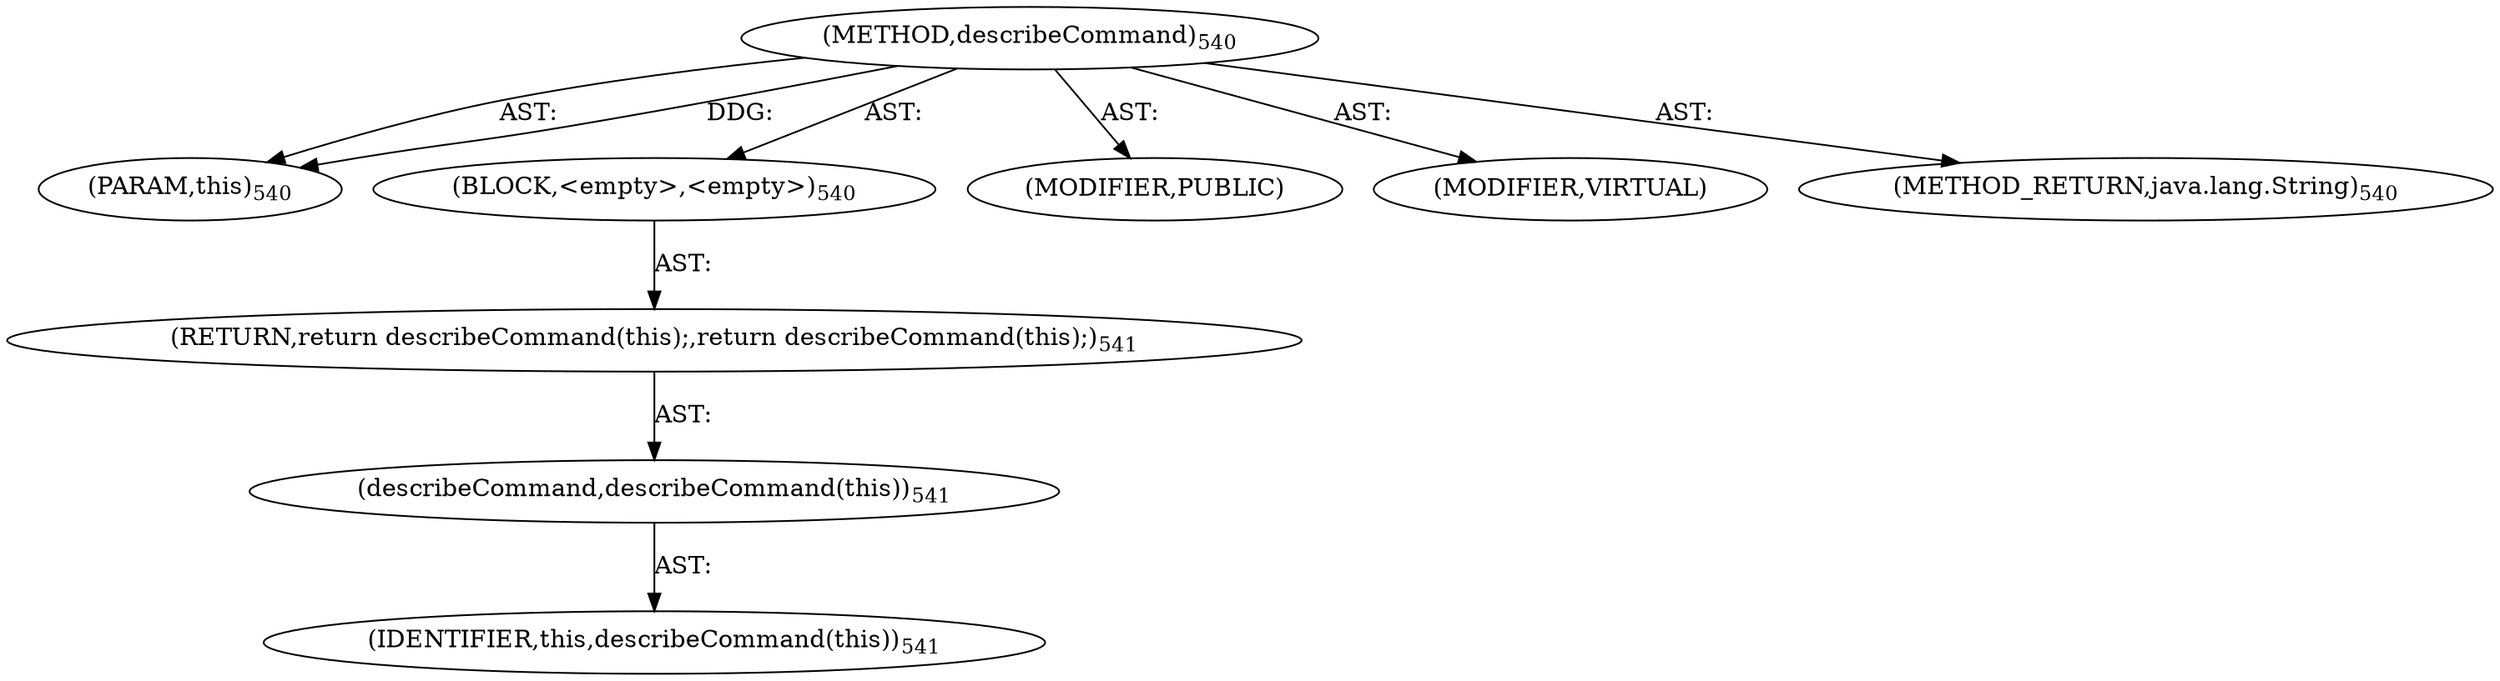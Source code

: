 digraph "describeCommand" {  
"111669149725" [label = <(METHOD,describeCommand)<SUB>540</SUB>> ]
"115964117003" [label = <(PARAM,this)<SUB>540</SUB>> ]
"25769803852" [label = <(BLOCK,&lt;empty&gt;,&lt;empty&gt;)<SUB>540</SUB>> ]
"146028888084" [label = <(RETURN,return describeCommand(this);,return describeCommand(this);)<SUB>541</SUB>> ]
"30064771359" [label = <(describeCommand,describeCommand(this))<SUB>541</SUB>> ]
"68719476748" [label = <(IDENTIFIER,this,describeCommand(this))<SUB>541</SUB>> ]
"133143986242" [label = <(MODIFIER,PUBLIC)> ]
"133143986243" [label = <(MODIFIER,VIRTUAL)> ]
"128849018909" [label = <(METHOD_RETURN,java.lang.String)<SUB>540</SUB>> ]
  "111669149725" -> "115964117003"  [ label = "AST: "] 
  "111669149725" -> "25769803852"  [ label = "AST: "] 
  "111669149725" -> "133143986242"  [ label = "AST: "] 
  "111669149725" -> "133143986243"  [ label = "AST: "] 
  "111669149725" -> "128849018909"  [ label = "AST: "] 
  "25769803852" -> "146028888084"  [ label = "AST: "] 
  "146028888084" -> "30064771359"  [ label = "AST: "] 
  "30064771359" -> "68719476748"  [ label = "AST: "] 
  "111669149725" -> "115964117003"  [ label = "DDG: "] 
}
